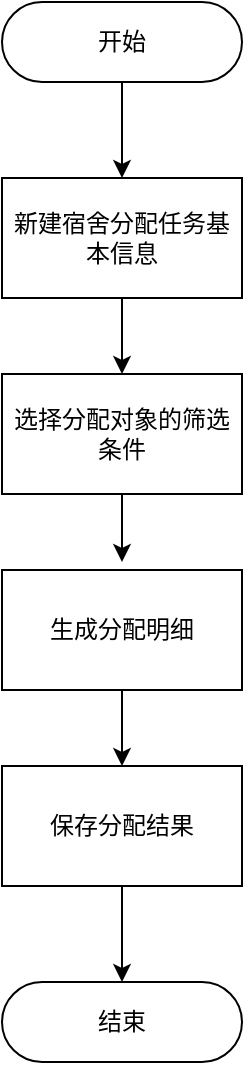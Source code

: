 <mxfile version="26.1.0">
  <diagram name="第 1 页" id="uclZAVMgr2b5wqv276lR">
    <mxGraphModel dx="1166" dy="770" grid="1" gridSize="10" guides="1" tooltips="1" connect="1" arrows="1" fold="1" page="1" pageScale="1" pageWidth="827" pageHeight="1169" math="0" shadow="0">
      <root>
        <mxCell id="0" />
        <mxCell id="1" parent="0" />
        <mxCell id="w9kx7WQRiTlu0Sag2TAr-8" style="edgeStyle=orthogonalEdgeStyle;rounded=0;orthogonalLoop=1;jettySize=auto;html=1;exitX=0.5;exitY=1;exitDx=0;exitDy=0;entryX=0.5;entryY=0;entryDx=0;entryDy=0;" edge="1" parent="1" source="w9kx7WQRiTlu0Sag2TAr-1" target="w9kx7WQRiTlu0Sag2TAr-4">
          <mxGeometry relative="1" as="geometry" />
        </mxCell>
        <mxCell id="w9kx7WQRiTlu0Sag2TAr-1" value="新建宿舍分配任务基本信息" style="rounded=0;whiteSpace=wrap;html=1;" vertex="1" parent="1">
          <mxGeometry x="390" y="128" width="120" height="60" as="geometry" />
        </mxCell>
        <mxCell id="w9kx7WQRiTlu0Sag2TAr-7" style="edgeStyle=orthogonalEdgeStyle;rounded=0;orthogonalLoop=1;jettySize=auto;html=1;exitX=0.5;exitY=1;exitDx=0;exitDy=0;" edge="1" parent="1" source="w9kx7WQRiTlu0Sag2TAr-2" target="w9kx7WQRiTlu0Sag2TAr-1">
          <mxGeometry relative="1" as="geometry" />
        </mxCell>
        <mxCell id="w9kx7WQRiTlu0Sag2TAr-2" value="开始" style="rounded=1;whiteSpace=wrap;html=1;arcSize=50;" vertex="1" parent="1">
          <mxGeometry x="390" y="40" width="120" height="40" as="geometry" />
        </mxCell>
        <mxCell id="w9kx7WQRiTlu0Sag2TAr-3" value="结束" style="rounded=1;whiteSpace=wrap;html=1;arcSize=50;" vertex="1" parent="1">
          <mxGeometry x="390" y="530" width="120" height="40" as="geometry" />
        </mxCell>
        <mxCell id="w9kx7WQRiTlu0Sag2TAr-9" style="edgeStyle=orthogonalEdgeStyle;rounded=0;orthogonalLoop=1;jettySize=auto;html=1;" edge="1" parent="1" source="w9kx7WQRiTlu0Sag2TAr-4">
          <mxGeometry relative="1" as="geometry">
            <mxPoint x="450" y="320" as="targetPoint" />
          </mxGeometry>
        </mxCell>
        <mxCell id="w9kx7WQRiTlu0Sag2TAr-4" value="选择分配对象的筛选条件" style="rounded=0;whiteSpace=wrap;html=1;" vertex="1" parent="1">
          <mxGeometry x="390" y="226" width="120" height="60" as="geometry" />
        </mxCell>
        <mxCell id="w9kx7WQRiTlu0Sag2TAr-10" style="edgeStyle=orthogonalEdgeStyle;rounded=0;orthogonalLoop=1;jettySize=auto;html=1;entryX=0.5;entryY=0;entryDx=0;entryDy=0;" edge="1" parent="1" source="w9kx7WQRiTlu0Sag2TAr-5" target="w9kx7WQRiTlu0Sag2TAr-6">
          <mxGeometry relative="1" as="geometry" />
        </mxCell>
        <mxCell id="w9kx7WQRiTlu0Sag2TAr-5" value="生成分配明细" style="rounded=0;whiteSpace=wrap;html=1;" vertex="1" parent="1">
          <mxGeometry x="390" y="324" width="120" height="60" as="geometry" />
        </mxCell>
        <mxCell id="w9kx7WQRiTlu0Sag2TAr-11" style="edgeStyle=orthogonalEdgeStyle;rounded=0;orthogonalLoop=1;jettySize=auto;html=1;entryX=0.5;entryY=0;entryDx=0;entryDy=0;" edge="1" parent="1" source="w9kx7WQRiTlu0Sag2TAr-6" target="w9kx7WQRiTlu0Sag2TAr-3">
          <mxGeometry relative="1" as="geometry" />
        </mxCell>
        <mxCell id="w9kx7WQRiTlu0Sag2TAr-6" value="保存分配结果" style="rounded=0;whiteSpace=wrap;html=1;" vertex="1" parent="1">
          <mxGeometry x="390" y="422" width="120" height="60" as="geometry" />
        </mxCell>
      </root>
    </mxGraphModel>
  </diagram>
</mxfile>
